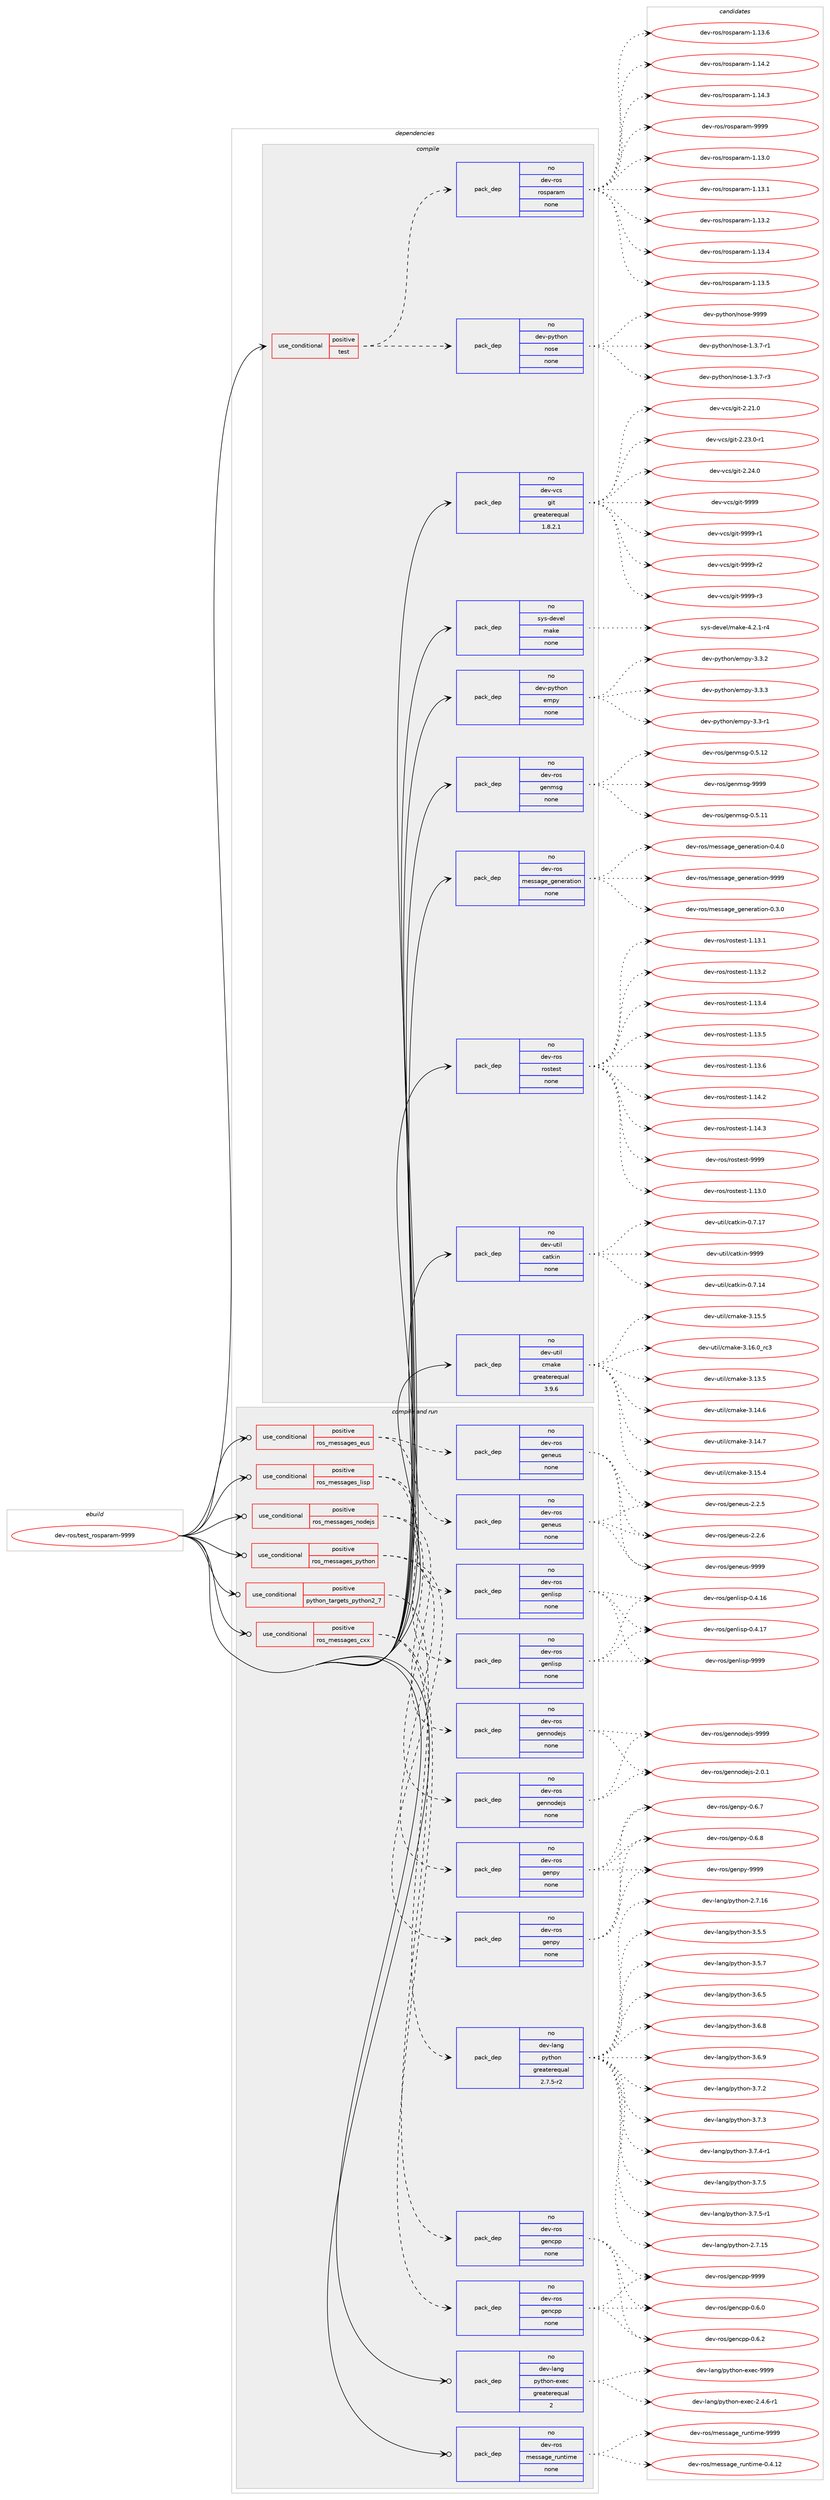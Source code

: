 digraph prolog {

# *************
# Graph options
# *************

newrank=true;
concentrate=true;
compound=true;
graph [rankdir=LR,fontname=Helvetica,fontsize=10,ranksep=1.5];#, ranksep=2.5, nodesep=0.2];
edge  [arrowhead=vee];
node  [fontname=Helvetica,fontsize=10];

# **********
# The ebuild
# **********

subgraph cluster_leftcol {
color=gray;
rank=same;
label=<<i>ebuild</i>>;
id [label="dev-ros/test_rosparam-9999", color=red, width=4, href="../dev-ros/test_rosparam-9999.svg"];
}

# ****************
# The dependencies
# ****************

subgraph cluster_midcol {
color=gray;
label=<<i>dependencies</i>>;
subgraph cluster_compile {
fillcolor="#eeeeee";
style=filled;
label=<<i>compile</i>>;
subgraph cond156001 {
dependency669852 [label=<<TABLE BORDER="0" CELLBORDER="1" CELLSPACING="0" CELLPADDING="4"><TR><TD ROWSPAN="3" CELLPADDING="10">use_conditional</TD></TR><TR><TD>positive</TD></TR><TR><TD>test</TD></TR></TABLE>>, shape=none, color=red];
subgraph pack501945 {
dependency669853 [label=<<TABLE BORDER="0" CELLBORDER="1" CELLSPACING="0" CELLPADDING="4" WIDTH="220"><TR><TD ROWSPAN="6" CELLPADDING="30">pack_dep</TD></TR><TR><TD WIDTH="110">no</TD></TR><TR><TD>dev-python</TD></TR><TR><TD>nose</TD></TR><TR><TD>none</TD></TR><TR><TD></TD></TR></TABLE>>, shape=none, color=blue];
}
dependency669852:e -> dependency669853:w [weight=20,style="dashed",arrowhead="vee"];
subgraph pack501946 {
dependency669854 [label=<<TABLE BORDER="0" CELLBORDER="1" CELLSPACING="0" CELLPADDING="4" WIDTH="220"><TR><TD ROWSPAN="6" CELLPADDING="30">pack_dep</TD></TR><TR><TD WIDTH="110">no</TD></TR><TR><TD>dev-ros</TD></TR><TR><TD>rosparam</TD></TR><TR><TD>none</TD></TR><TR><TD></TD></TR></TABLE>>, shape=none, color=blue];
}
dependency669852:e -> dependency669854:w [weight=20,style="dashed",arrowhead="vee"];
}
id:e -> dependency669852:w [weight=20,style="solid",arrowhead="vee"];
subgraph pack501947 {
dependency669855 [label=<<TABLE BORDER="0" CELLBORDER="1" CELLSPACING="0" CELLPADDING="4" WIDTH="220"><TR><TD ROWSPAN="6" CELLPADDING="30">pack_dep</TD></TR><TR><TD WIDTH="110">no</TD></TR><TR><TD>dev-python</TD></TR><TR><TD>empy</TD></TR><TR><TD>none</TD></TR><TR><TD></TD></TR></TABLE>>, shape=none, color=blue];
}
id:e -> dependency669855:w [weight=20,style="solid",arrowhead="vee"];
subgraph pack501948 {
dependency669856 [label=<<TABLE BORDER="0" CELLBORDER="1" CELLSPACING="0" CELLPADDING="4" WIDTH="220"><TR><TD ROWSPAN="6" CELLPADDING="30">pack_dep</TD></TR><TR><TD WIDTH="110">no</TD></TR><TR><TD>dev-ros</TD></TR><TR><TD>genmsg</TD></TR><TR><TD>none</TD></TR><TR><TD></TD></TR></TABLE>>, shape=none, color=blue];
}
id:e -> dependency669856:w [weight=20,style="solid",arrowhead="vee"];
subgraph pack501949 {
dependency669857 [label=<<TABLE BORDER="0" CELLBORDER="1" CELLSPACING="0" CELLPADDING="4" WIDTH="220"><TR><TD ROWSPAN="6" CELLPADDING="30">pack_dep</TD></TR><TR><TD WIDTH="110">no</TD></TR><TR><TD>dev-ros</TD></TR><TR><TD>message_generation</TD></TR><TR><TD>none</TD></TR><TR><TD></TD></TR></TABLE>>, shape=none, color=blue];
}
id:e -> dependency669857:w [weight=20,style="solid",arrowhead="vee"];
subgraph pack501950 {
dependency669858 [label=<<TABLE BORDER="0" CELLBORDER="1" CELLSPACING="0" CELLPADDING="4" WIDTH="220"><TR><TD ROWSPAN="6" CELLPADDING="30">pack_dep</TD></TR><TR><TD WIDTH="110">no</TD></TR><TR><TD>dev-ros</TD></TR><TR><TD>rostest</TD></TR><TR><TD>none</TD></TR><TR><TD></TD></TR></TABLE>>, shape=none, color=blue];
}
id:e -> dependency669858:w [weight=20,style="solid",arrowhead="vee"];
subgraph pack501951 {
dependency669859 [label=<<TABLE BORDER="0" CELLBORDER="1" CELLSPACING="0" CELLPADDING="4" WIDTH="220"><TR><TD ROWSPAN="6" CELLPADDING="30">pack_dep</TD></TR><TR><TD WIDTH="110">no</TD></TR><TR><TD>dev-util</TD></TR><TR><TD>catkin</TD></TR><TR><TD>none</TD></TR><TR><TD></TD></TR></TABLE>>, shape=none, color=blue];
}
id:e -> dependency669859:w [weight=20,style="solid",arrowhead="vee"];
subgraph pack501952 {
dependency669860 [label=<<TABLE BORDER="0" CELLBORDER="1" CELLSPACING="0" CELLPADDING="4" WIDTH="220"><TR><TD ROWSPAN="6" CELLPADDING="30">pack_dep</TD></TR><TR><TD WIDTH="110">no</TD></TR><TR><TD>dev-util</TD></TR><TR><TD>cmake</TD></TR><TR><TD>greaterequal</TD></TR><TR><TD>3.9.6</TD></TR></TABLE>>, shape=none, color=blue];
}
id:e -> dependency669860:w [weight=20,style="solid",arrowhead="vee"];
subgraph pack501953 {
dependency669861 [label=<<TABLE BORDER="0" CELLBORDER="1" CELLSPACING="0" CELLPADDING="4" WIDTH="220"><TR><TD ROWSPAN="6" CELLPADDING="30">pack_dep</TD></TR><TR><TD WIDTH="110">no</TD></TR><TR><TD>dev-vcs</TD></TR><TR><TD>git</TD></TR><TR><TD>greaterequal</TD></TR><TR><TD>1.8.2.1</TD></TR></TABLE>>, shape=none, color=blue];
}
id:e -> dependency669861:w [weight=20,style="solid",arrowhead="vee"];
subgraph pack501954 {
dependency669862 [label=<<TABLE BORDER="0" CELLBORDER="1" CELLSPACING="0" CELLPADDING="4" WIDTH="220"><TR><TD ROWSPAN="6" CELLPADDING="30">pack_dep</TD></TR><TR><TD WIDTH="110">no</TD></TR><TR><TD>sys-devel</TD></TR><TR><TD>make</TD></TR><TR><TD>none</TD></TR><TR><TD></TD></TR></TABLE>>, shape=none, color=blue];
}
id:e -> dependency669862:w [weight=20,style="solid",arrowhead="vee"];
}
subgraph cluster_compileandrun {
fillcolor="#eeeeee";
style=filled;
label=<<i>compile and run</i>>;
subgraph cond156002 {
dependency669863 [label=<<TABLE BORDER="0" CELLBORDER="1" CELLSPACING="0" CELLPADDING="4"><TR><TD ROWSPAN="3" CELLPADDING="10">use_conditional</TD></TR><TR><TD>positive</TD></TR><TR><TD>python_targets_python2_7</TD></TR></TABLE>>, shape=none, color=red];
subgraph pack501955 {
dependency669864 [label=<<TABLE BORDER="0" CELLBORDER="1" CELLSPACING="0" CELLPADDING="4" WIDTH="220"><TR><TD ROWSPAN="6" CELLPADDING="30">pack_dep</TD></TR><TR><TD WIDTH="110">no</TD></TR><TR><TD>dev-lang</TD></TR><TR><TD>python</TD></TR><TR><TD>greaterequal</TD></TR><TR><TD>2.7.5-r2</TD></TR></TABLE>>, shape=none, color=blue];
}
dependency669863:e -> dependency669864:w [weight=20,style="dashed",arrowhead="vee"];
}
id:e -> dependency669863:w [weight=20,style="solid",arrowhead="odotvee"];
subgraph cond156003 {
dependency669865 [label=<<TABLE BORDER="0" CELLBORDER="1" CELLSPACING="0" CELLPADDING="4"><TR><TD ROWSPAN="3" CELLPADDING="10">use_conditional</TD></TR><TR><TD>positive</TD></TR><TR><TD>ros_messages_cxx</TD></TR></TABLE>>, shape=none, color=red];
subgraph pack501956 {
dependency669866 [label=<<TABLE BORDER="0" CELLBORDER="1" CELLSPACING="0" CELLPADDING="4" WIDTH="220"><TR><TD ROWSPAN="6" CELLPADDING="30">pack_dep</TD></TR><TR><TD WIDTH="110">no</TD></TR><TR><TD>dev-ros</TD></TR><TR><TD>gencpp</TD></TR><TR><TD>none</TD></TR><TR><TD></TD></TR></TABLE>>, shape=none, color=blue];
}
dependency669865:e -> dependency669866:w [weight=20,style="dashed",arrowhead="vee"];
subgraph pack501957 {
dependency669867 [label=<<TABLE BORDER="0" CELLBORDER="1" CELLSPACING="0" CELLPADDING="4" WIDTH="220"><TR><TD ROWSPAN="6" CELLPADDING="30">pack_dep</TD></TR><TR><TD WIDTH="110">no</TD></TR><TR><TD>dev-ros</TD></TR><TR><TD>gencpp</TD></TR><TR><TD>none</TD></TR><TR><TD></TD></TR></TABLE>>, shape=none, color=blue];
}
dependency669865:e -> dependency669867:w [weight=20,style="dashed",arrowhead="vee"];
}
id:e -> dependency669865:w [weight=20,style="solid",arrowhead="odotvee"];
subgraph cond156004 {
dependency669868 [label=<<TABLE BORDER="0" CELLBORDER="1" CELLSPACING="0" CELLPADDING="4"><TR><TD ROWSPAN="3" CELLPADDING="10">use_conditional</TD></TR><TR><TD>positive</TD></TR><TR><TD>ros_messages_eus</TD></TR></TABLE>>, shape=none, color=red];
subgraph pack501958 {
dependency669869 [label=<<TABLE BORDER="0" CELLBORDER="1" CELLSPACING="0" CELLPADDING="4" WIDTH="220"><TR><TD ROWSPAN="6" CELLPADDING="30">pack_dep</TD></TR><TR><TD WIDTH="110">no</TD></TR><TR><TD>dev-ros</TD></TR><TR><TD>geneus</TD></TR><TR><TD>none</TD></TR><TR><TD></TD></TR></TABLE>>, shape=none, color=blue];
}
dependency669868:e -> dependency669869:w [weight=20,style="dashed",arrowhead="vee"];
subgraph pack501959 {
dependency669870 [label=<<TABLE BORDER="0" CELLBORDER="1" CELLSPACING="0" CELLPADDING="4" WIDTH="220"><TR><TD ROWSPAN="6" CELLPADDING="30">pack_dep</TD></TR><TR><TD WIDTH="110">no</TD></TR><TR><TD>dev-ros</TD></TR><TR><TD>geneus</TD></TR><TR><TD>none</TD></TR><TR><TD></TD></TR></TABLE>>, shape=none, color=blue];
}
dependency669868:e -> dependency669870:w [weight=20,style="dashed",arrowhead="vee"];
}
id:e -> dependency669868:w [weight=20,style="solid",arrowhead="odotvee"];
subgraph cond156005 {
dependency669871 [label=<<TABLE BORDER="0" CELLBORDER="1" CELLSPACING="0" CELLPADDING="4"><TR><TD ROWSPAN="3" CELLPADDING="10">use_conditional</TD></TR><TR><TD>positive</TD></TR><TR><TD>ros_messages_lisp</TD></TR></TABLE>>, shape=none, color=red];
subgraph pack501960 {
dependency669872 [label=<<TABLE BORDER="0" CELLBORDER="1" CELLSPACING="0" CELLPADDING="4" WIDTH="220"><TR><TD ROWSPAN="6" CELLPADDING="30">pack_dep</TD></TR><TR><TD WIDTH="110">no</TD></TR><TR><TD>dev-ros</TD></TR><TR><TD>genlisp</TD></TR><TR><TD>none</TD></TR><TR><TD></TD></TR></TABLE>>, shape=none, color=blue];
}
dependency669871:e -> dependency669872:w [weight=20,style="dashed",arrowhead="vee"];
subgraph pack501961 {
dependency669873 [label=<<TABLE BORDER="0" CELLBORDER="1" CELLSPACING="0" CELLPADDING="4" WIDTH="220"><TR><TD ROWSPAN="6" CELLPADDING="30">pack_dep</TD></TR><TR><TD WIDTH="110">no</TD></TR><TR><TD>dev-ros</TD></TR><TR><TD>genlisp</TD></TR><TR><TD>none</TD></TR><TR><TD></TD></TR></TABLE>>, shape=none, color=blue];
}
dependency669871:e -> dependency669873:w [weight=20,style="dashed",arrowhead="vee"];
}
id:e -> dependency669871:w [weight=20,style="solid",arrowhead="odotvee"];
subgraph cond156006 {
dependency669874 [label=<<TABLE BORDER="0" CELLBORDER="1" CELLSPACING="0" CELLPADDING="4"><TR><TD ROWSPAN="3" CELLPADDING="10">use_conditional</TD></TR><TR><TD>positive</TD></TR><TR><TD>ros_messages_nodejs</TD></TR></TABLE>>, shape=none, color=red];
subgraph pack501962 {
dependency669875 [label=<<TABLE BORDER="0" CELLBORDER="1" CELLSPACING="0" CELLPADDING="4" WIDTH="220"><TR><TD ROWSPAN="6" CELLPADDING="30">pack_dep</TD></TR><TR><TD WIDTH="110">no</TD></TR><TR><TD>dev-ros</TD></TR><TR><TD>gennodejs</TD></TR><TR><TD>none</TD></TR><TR><TD></TD></TR></TABLE>>, shape=none, color=blue];
}
dependency669874:e -> dependency669875:w [weight=20,style="dashed",arrowhead="vee"];
subgraph pack501963 {
dependency669876 [label=<<TABLE BORDER="0" CELLBORDER="1" CELLSPACING="0" CELLPADDING="4" WIDTH="220"><TR><TD ROWSPAN="6" CELLPADDING="30">pack_dep</TD></TR><TR><TD WIDTH="110">no</TD></TR><TR><TD>dev-ros</TD></TR><TR><TD>gennodejs</TD></TR><TR><TD>none</TD></TR><TR><TD></TD></TR></TABLE>>, shape=none, color=blue];
}
dependency669874:e -> dependency669876:w [weight=20,style="dashed",arrowhead="vee"];
}
id:e -> dependency669874:w [weight=20,style="solid",arrowhead="odotvee"];
subgraph cond156007 {
dependency669877 [label=<<TABLE BORDER="0" CELLBORDER="1" CELLSPACING="0" CELLPADDING="4"><TR><TD ROWSPAN="3" CELLPADDING="10">use_conditional</TD></TR><TR><TD>positive</TD></TR><TR><TD>ros_messages_python</TD></TR></TABLE>>, shape=none, color=red];
subgraph pack501964 {
dependency669878 [label=<<TABLE BORDER="0" CELLBORDER="1" CELLSPACING="0" CELLPADDING="4" WIDTH="220"><TR><TD ROWSPAN="6" CELLPADDING="30">pack_dep</TD></TR><TR><TD WIDTH="110">no</TD></TR><TR><TD>dev-ros</TD></TR><TR><TD>genpy</TD></TR><TR><TD>none</TD></TR><TR><TD></TD></TR></TABLE>>, shape=none, color=blue];
}
dependency669877:e -> dependency669878:w [weight=20,style="dashed",arrowhead="vee"];
subgraph pack501965 {
dependency669879 [label=<<TABLE BORDER="0" CELLBORDER="1" CELLSPACING="0" CELLPADDING="4" WIDTH="220"><TR><TD ROWSPAN="6" CELLPADDING="30">pack_dep</TD></TR><TR><TD WIDTH="110">no</TD></TR><TR><TD>dev-ros</TD></TR><TR><TD>genpy</TD></TR><TR><TD>none</TD></TR><TR><TD></TD></TR></TABLE>>, shape=none, color=blue];
}
dependency669877:e -> dependency669879:w [weight=20,style="dashed",arrowhead="vee"];
}
id:e -> dependency669877:w [weight=20,style="solid",arrowhead="odotvee"];
subgraph pack501966 {
dependency669880 [label=<<TABLE BORDER="0" CELLBORDER="1" CELLSPACING="0" CELLPADDING="4" WIDTH="220"><TR><TD ROWSPAN="6" CELLPADDING="30">pack_dep</TD></TR><TR><TD WIDTH="110">no</TD></TR><TR><TD>dev-lang</TD></TR><TR><TD>python-exec</TD></TR><TR><TD>greaterequal</TD></TR><TR><TD>2</TD></TR></TABLE>>, shape=none, color=blue];
}
id:e -> dependency669880:w [weight=20,style="solid",arrowhead="odotvee"];
subgraph pack501967 {
dependency669881 [label=<<TABLE BORDER="0" CELLBORDER="1" CELLSPACING="0" CELLPADDING="4" WIDTH="220"><TR><TD ROWSPAN="6" CELLPADDING="30">pack_dep</TD></TR><TR><TD WIDTH="110">no</TD></TR><TR><TD>dev-ros</TD></TR><TR><TD>message_runtime</TD></TR><TR><TD>none</TD></TR><TR><TD></TD></TR></TABLE>>, shape=none, color=blue];
}
id:e -> dependency669881:w [weight=20,style="solid",arrowhead="odotvee"];
}
subgraph cluster_run {
fillcolor="#eeeeee";
style=filled;
label=<<i>run</i>>;
}
}

# **************
# The candidates
# **************

subgraph cluster_choices {
rank=same;
color=gray;
label=<<i>candidates</i>>;

subgraph choice501945 {
color=black;
nodesep=1;
choice10010111845112121116104111110471101111151014549465146554511449 [label="dev-python/nose-1.3.7-r1", color=red, width=4,href="../dev-python/nose-1.3.7-r1.svg"];
choice10010111845112121116104111110471101111151014549465146554511451 [label="dev-python/nose-1.3.7-r3", color=red, width=4,href="../dev-python/nose-1.3.7-r3.svg"];
choice10010111845112121116104111110471101111151014557575757 [label="dev-python/nose-9999", color=red, width=4,href="../dev-python/nose-9999.svg"];
dependency669853:e -> choice10010111845112121116104111110471101111151014549465146554511449:w [style=dotted,weight="100"];
dependency669853:e -> choice10010111845112121116104111110471101111151014549465146554511451:w [style=dotted,weight="100"];
dependency669853:e -> choice10010111845112121116104111110471101111151014557575757:w [style=dotted,weight="100"];
}
subgraph choice501946 {
color=black;
nodesep=1;
choice1001011184511411111547114111115112971149710945494649514648 [label="dev-ros/rosparam-1.13.0", color=red, width=4,href="../dev-ros/rosparam-1.13.0.svg"];
choice1001011184511411111547114111115112971149710945494649514649 [label="dev-ros/rosparam-1.13.1", color=red, width=4,href="../dev-ros/rosparam-1.13.1.svg"];
choice1001011184511411111547114111115112971149710945494649514650 [label="dev-ros/rosparam-1.13.2", color=red, width=4,href="../dev-ros/rosparam-1.13.2.svg"];
choice1001011184511411111547114111115112971149710945494649514652 [label="dev-ros/rosparam-1.13.4", color=red, width=4,href="../dev-ros/rosparam-1.13.4.svg"];
choice1001011184511411111547114111115112971149710945494649514653 [label="dev-ros/rosparam-1.13.5", color=red, width=4,href="../dev-ros/rosparam-1.13.5.svg"];
choice1001011184511411111547114111115112971149710945494649514654 [label="dev-ros/rosparam-1.13.6", color=red, width=4,href="../dev-ros/rosparam-1.13.6.svg"];
choice1001011184511411111547114111115112971149710945494649524650 [label="dev-ros/rosparam-1.14.2", color=red, width=4,href="../dev-ros/rosparam-1.14.2.svg"];
choice1001011184511411111547114111115112971149710945494649524651 [label="dev-ros/rosparam-1.14.3", color=red, width=4,href="../dev-ros/rosparam-1.14.3.svg"];
choice100101118451141111154711411111511297114971094557575757 [label="dev-ros/rosparam-9999", color=red, width=4,href="../dev-ros/rosparam-9999.svg"];
dependency669854:e -> choice1001011184511411111547114111115112971149710945494649514648:w [style=dotted,weight="100"];
dependency669854:e -> choice1001011184511411111547114111115112971149710945494649514649:w [style=dotted,weight="100"];
dependency669854:e -> choice1001011184511411111547114111115112971149710945494649514650:w [style=dotted,weight="100"];
dependency669854:e -> choice1001011184511411111547114111115112971149710945494649514652:w [style=dotted,weight="100"];
dependency669854:e -> choice1001011184511411111547114111115112971149710945494649514653:w [style=dotted,weight="100"];
dependency669854:e -> choice1001011184511411111547114111115112971149710945494649514654:w [style=dotted,weight="100"];
dependency669854:e -> choice1001011184511411111547114111115112971149710945494649524650:w [style=dotted,weight="100"];
dependency669854:e -> choice1001011184511411111547114111115112971149710945494649524651:w [style=dotted,weight="100"];
dependency669854:e -> choice100101118451141111154711411111511297114971094557575757:w [style=dotted,weight="100"];
}
subgraph choice501947 {
color=black;
nodesep=1;
choice1001011184511212111610411111047101109112121455146514511449 [label="dev-python/empy-3.3-r1", color=red, width=4,href="../dev-python/empy-3.3-r1.svg"];
choice1001011184511212111610411111047101109112121455146514650 [label="dev-python/empy-3.3.2", color=red, width=4,href="../dev-python/empy-3.3.2.svg"];
choice1001011184511212111610411111047101109112121455146514651 [label="dev-python/empy-3.3.3", color=red, width=4,href="../dev-python/empy-3.3.3.svg"];
dependency669855:e -> choice1001011184511212111610411111047101109112121455146514511449:w [style=dotted,weight="100"];
dependency669855:e -> choice1001011184511212111610411111047101109112121455146514650:w [style=dotted,weight="100"];
dependency669855:e -> choice1001011184511212111610411111047101109112121455146514651:w [style=dotted,weight="100"];
}
subgraph choice501948 {
color=black;
nodesep=1;
choice100101118451141111154710310111010911510345484653464949 [label="dev-ros/genmsg-0.5.11", color=red, width=4,href="../dev-ros/genmsg-0.5.11.svg"];
choice100101118451141111154710310111010911510345484653464950 [label="dev-ros/genmsg-0.5.12", color=red, width=4,href="../dev-ros/genmsg-0.5.12.svg"];
choice10010111845114111115471031011101091151034557575757 [label="dev-ros/genmsg-9999", color=red, width=4,href="../dev-ros/genmsg-9999.svg"];
dependency669856:e -> choice100101118451141111154710310111010911510345484653464949:w [style=dotted,weight="100"];
dependency669856:e -> choice100101118451141111154710310111010911510345484653464950:w [style=dotted,weight="100"];
dependency669856:e -> choice10010111845114111115471031011101091151034557575757:w [style=dotted,weight="100"];
}
subgraph choice501949 {
color=black;
nodesep=1;
choice1001011184511411111547109101115115971031019510310111010111497116105111110454846514648 [label="dev-ros/message_generation-0.3.0", color=red, width=4,href="../dev-ros/message_generation-0.3.0.svg"];
choice1001011184511411111547109101115115971031019510310111010111497116105111110454846524648 [label="dev-ros/message_generation-0.4.0", color=red, width=4,href="../dev-ros/message_generation-0.4.0.svg"];
choice10010111845114111115471091011151159710310195103101110101114971161051111104557575757 [label="dev-ros/message_generation-9999", color=red, width=4,href="../dev-ros/message_generation-9999.svg"];
dependency669857:e -> choice1001011184511411111547109101115115971031019510310111010111497116105111110454846514648:w [style=dotted,weight="100"];
dependency669857:e -> choice1001011184511411111547109101115115971031019510310111010111497116105111110454846524648:w [style=dotted,weight="100"];
dependency669857:e -> choice10010111845114111115471091011151159710310195103101110101114971161051111104557575757:w [style=dotted,weight="100"];
}
subgraph choice501950 {
color=black;
nodesep=1;
choice100101118451141111154711411111511610111511645494649514648 [label="dev-ros/rostest-1.13.0", color=red, width=4,href="../dev-ros/rostest-1.13.0.svg"];
choice100101118451141111154711411111511610111511645494649514649 [label="dev-ros/rostest-1.13.1", color=red, width=4,href="../dev-ros/rostest-1.13.1.svg"];
choice100101118451141111154711411111511610111511645494649514650 [label="dev-ros/rostest-1.13.2", color=red, width=4,href="../dev-ros/rostest-1.13.2.svg"];
choice100101118451141111154711411111511610111511645494649514652 [label="dev-ros/rostest-1.13.4", color=red, width=4,href="../dev-ros/rostest-1.13.4.svg"];
choice100101118451141111154711411111511610111511645494649514653 [label="dev-ros/rostest-1.13.5", color=red, width=4,href="../dev-ros/rostest-1.13.5.svg"];
choice100101118451141111154711411111511610111511645494649514654 [label="dev-ros/rostest-1.13.6", color=red, width=4,href="../dev-ros/rostest-1.13.6.svg"];
choice100101118451141111154711411111511610111511645494649524650 [label="dev-ros/rostest-1.14.2", color=red, width=4,href="../dev-ros/rostest-1.14.2.svg"];
choice100101118451141111154711411111511610111511645494649524651 [label="dev-ros/rostest-1.14.3", color=red, width=4,href="../dev-ros/rostest-1.14.3.svg"];
choice10010111845114111115471141111151161011151164557575757 [label="dev-ros/rostest-9999", color=red, width=4,href="../dev-ros/rostest-9999.svg"];
dependency669858:e -> choice100101118451141111154711411111511610111511645494649514648:w [style=dotted,weight="100"];
dependency669858:e -> choice100101118451141111154711411111511610111511645494649514649:w [style=dotted,weight="100"];
dependency669858:e -> choice100101118451141111154711411111511610111511645494649514650:w [style=dotted,weight="100"];
dependency669858:e -> choice100101118451141111154711411111511610111511645494649514652:w [style=dotted,weight="100"];
dependency669858:e -> choice100101118451141111154711411111511610111511645494649514653:w [style=dotted,weight="100"];
dependency669858:e -> choice100101118451141111154711411111511610111511645494649514654:w [style=dotted,weight="100"];
dependency669858:e -> choice100101118451141111154711411111511610111511645494649524650:w [style=dotted,weight="100"];
dependency669858:e -> choice100101118451141111154711411111511610111511645494649524651:w [style=dotted,weight="100"];
dependency669858:e -> choice10010111845114111115471141111151161011151164557575757:w [style=dotted,weight="100"];
}
subgraph choice501951 {
color=black;
nodesep=1;
choice1001011184511711610510847999711610710511045484655464952 [label="dev-util/catkin-0.7.14", color=red, width=4,href="../dev-util/catkin-0.7.14.svg"];
choice1001011184511711610510847999711610710511045484655464955 [label="dev-util/catkin-0.7.17", color=red, width=4,href="../dev-util/catkin-0.7.17.svg"];
choice100101118451171161051084799971161071051104557575757 [label="dev-util/catkin-9999", color=red, width=4,href="../dev-util/catkin-9999.svg"];
dependency669859:e -> choice1001011184511711610510847999711610710511045484655464952:w [style=dotted,weight="100"];
dependency669859:e -> choice1001011184511711610510847999711610710511045484655464955:w [style=dotted,weight="100"];
dependency669859:e -> choice100101118451171161051084799971161071051104557575757:w [style=dotted,weight="100"];
}
subgraph choice501952 {
color=black;
nodesep=1;
choice1001011184511711610510847991099710710145514649514653 [label="dev-util/cmake-3.13.5", color=red, width=4,href="../dev-util/cmake-3.13.5.svg"];
choice1001011184511711610510847991099710710145514649524654 [label="dev-util/cmake-3.14.6", color=red, width=4,href="../dev-util/cmake-3.14.6.svg"];
choice1001011184511711610510847991099710710145514649524655 [label="dev-util/cmake-3.14.7", color=red, width=4,href="../dev-util/cmake-3.14.7.svg"];
choice1001011184511711610510847991099710710145514649534652 [label="dev-util/cmake-3.15.4", color=red, width=4,href="../dev-util/cmake-3.15.4.svg"];
choice1001011184511711610510847991099710710145514649534653 [label="dev-util/cmake-3.15.5", color=red, width=4,href="../dev-util/cmake-3.15.5.svg"];
choice1001011184511711610510847991099710710145514649544648951149951 [label="dev-util/cmake-3.16.0_rc3", color=red, width=4,href="../dev-util/cmake-3.16.0_rc3.svg"];
dependency669860:e -> choice1001011184511711610510847991099710710145514649514653:w [style=dotted,weight="100"];
dependency669860:e -> choice1001011184511711610510847991099710710145514649524654:w [style=dotted,weight="100"];
dependency669860:e -> choice1001011184511711610510847991099710710145514649524655:w [style=dotted,weight="100"];
dependency669860:e -> choice1001011184511711610510847991099710710145514649534652:w [style=dotted,weight="100"];
dependency669860:e -> choice1001011184511711610510847991099710710145514649534653:w [style=dotted,weight="100"];
dependency669860:e -> choice1001011184511711610510847991099710710145514649544648951149951:w [style=dotted,weight="100"];
}
subgraph choice501953 {
color=black;
nodesep=1;
choice10010111845118991154710310511645504650494648 [label="dev-vcs/git-2.21.0", color=red, width=4,href="../dev-vcs/git-2.21.0.svg"];
choice100101118451189911547103105116455046505146484511449 [label="dev-vcs/git-2.23.0-r1", color=red, width=4,href="../dev-vcs/git-2.23.0-r1.svg"];
choice10010111845118991154710310511645504650524648 [label="dev-vcs/git-2.24.0", color=red, width=4,href="../dev-vcs/git-2.24.0.svg"];
choice1001011184511899115471031051164557575757 [label="dev-vcs/git-9999", color=red, width=4,href="../dev-vcs/git-9999.svg"];
choice10010111845118991154710310511645575757574511449 [label="dev-vcs/git-9999-r1", color=red, width=4,href="../dev-vcs/git-9999-r1.svg"];
choice10010111845118991154710310511645575757574511450 [label="dev-vcs/git-9999-r2", color=red, width=4,href="../dev-vcs/git-9999-r2.svg"];
choice10010111845118991154710310511645575757574511451 [label="dev-vcs/git-9999-r3", color=red, width=4,href="../dev-vcs/git-9999-r3.svg"];
dependency669861:e -> choice10010111845118991154710310511645504650494648:w [style=dotted,weight="100"];
dependency669861:e -> choice100101118451189911547103105116455046505146484511449:w [style=dotted,weight="100"];
dependency669861:e -> choice10010111845118991154710310511645504650524648:w [style=dotted,weight="100"];
dependency669861:e -> choice1001011184511899115471031051164557575757:w [style=dotted,weight="100"];
dependency669861:e -> choice10010111845118991154710310511645575757574511449:w [style=dotted,weight="100"];
dependency669861:e -> choice10010111845118991154710310511645575757574511450:w [style=dotted,weight="100"];
dependency669861:e -> choice10010111845118991154710310511645575757574511451:w [style=dotted,weight="100"];
}
subgraph choice501954 {
color=black;
nodesep=1;
choice1151211154510010111810110847109971071014552465046494511452 [label="sys-devel/make-4.2.1-r4", color=red, width=4,href="../sys-devel/make-4.2.1-r4.svg"];
dependency669862:e -> choice1151211154510010111810110847109971071014552465046494511452:w [style=dotted,weight="100"];
}
subgraph choice501955 {
color=black;
nodesep=1;
choice10010111845108971101034711212111610411111045504655464953 [label="dev-lang/python-2.7.15", color=red, width=4,href="../dev-lang/python-2.7.15.svg"];
choice10010111845108971101034711212111610411111045504655464954 [label="dev-lang/python-2.7.16", color=red, width=4,href="../dev-lang/python-2.7.16.svg"];
choice100101118451089711010347112121116104111110455146534653 [label="dev-lang/python-3.5.5", color=red, width=4,href="../dev-lang/python-3.5.5.svg"];
choice100101118451089711010347112121116104111110455146534655 [label="dev-lang/python-3.5.7", color=red, width=4,href="../dev-lang/python-3.5.7.svg"];
choice100101118451089711010347112121116104111110455146544653 [label="dev-lang/python-3.6.5", color=red, width=4,href="../dev-lang/python-3.6.5.svg"];
choice100101118451089711010347112121116104111110455146544656 [label="dev-lang/python-3.6.8", color=red, width=4,href="../dev-lang/python-3.6.8.svg"];
choice100101118451089711010347112121116104111110455146544657 [label="dev-lang/python-3.6.9", color=red, width=4,href="../dev-lang/python-3.6.9.svg"];
choice100101118451089711010347112121116104111110455146554650 [label="dev-lang/python-3.7.2", color=red, width=4,href="../dev-lang/python-3.7.2.svg"];
choice100101118451089711010347112121116104111110455146554651 [label="dev-lang/python-3.7.3", color=red, width=4,href="../dev-lang/python-3.7.3.svg"];
choice1001011184510897110103471121211161041111104551465546524511449 [label="dev-lang/python-3.7.4-r1", color=red, width=4,href="../dev-lang/python-3.7.4-r1.svg"];
choice100101118451089711010347112121116104111110455146554653 [label="dev-lang/python-3.7.5", color=red, width=4,href="../dev-lang/python-3.7.5.svg"];
choice1001011184510897110103471121211161041111104551465546534511449 [label="dev-lang/python-3.7.5-r1", color=red, width=4,href="../dev-lang/python-3.7.5-r1.svg"];
dependency669864:e -> choice10010111845108971101034711212111610411111045504655464953:w [style=dotted,weight="100"];
dependency669864:e -> choice10010111845108971101034711212111610411111045504655464954:w [style=dotted,weight="100"];
dependency669864:e -> choice100101118451089711010347112121116104111110455146534653:w [style=dotted,weight="100"];
dependency669864:e -> choice100101118451089711010347112121116104111110455146534655:w [style=dotted,weight="100"];
dependency669864:e -> choice100101118451089711010347112121116104111110455146544653:w [style=dotted,weight="100"];
dependency669864:e -> choice100101118451089711010347112121116104111110455146544656:w [style=dotted,weight="100"];
dependency669864:e -> choice100101118451089711010347112121116104111110455146544657:w [style=dotted,weight="100"];
dependency669864:e -> choice100101118451089711010347112121116104111110455146554650:w [style=dotted,weight="100"];
dependency669864:e -> choice100101118451089711010347112121116104111110455146554651:w [style=dotted,weight="100"];
dependency669864:e -> choice1001011184510897110103471121211161041111104551465546524511449:w [style=dotted,weight="100"];
dependency669864:e -> choice100101118451089711010347112121116104111110455146554653:w [style=dotted,weight="100"];
dependency669864:e -> choice1001011184510897110103471121211161041111104551465546534511449:w [style=dotted,weight="100"];
}
subgraph choice501956 {
color=black;
nodesep=1;
choice100101118451141111154710310111099112112454846544648 [label="dev-ros/gencpp-0.6.0", color=red, width=4,href="../dev-ros/gencpp-0.6.0.svg"];
choice100101118451141111154710310111099112112454846544650 [label="dev-ros/gencpp-0.6.2", color=red, width=4,href="../dev-ros/gencpp-0.6.2.svg"];
choice1001011184511411111547103101110991121124557575757 [label="dev-ros/gencpp-9999", color=red, width=4,href="../dev-ros/gencpp-9999.svg"];
dependency669866:e -> choice100101118451141111154710310111099112112454846544648:w [style=dotted,weight="100"];
dependency669866:e -> choice100101118451141111154710310111099112112454846544650:w [style=dotted,weight="100"];
dependency669866:e -> choice1001011184511411111547103101110991121124557575757:w [style=dotted,weight="100"];
}
subgraph choice501957 {
color=black;
nodesep=1;
choice100101118451141111154710310111099112112454846544648 [label="dev-ros/gencpp-0.6.0", color=red, width=4,href="../dev-ros/gencpp-0.6.0.svg"];
choice100101118451141111154710310111099112112454846544650 [label="dev-ros/gencpp-0.6.2", color=red, width=4,href="../dev-ros/gencpp-0.6.2.svg"];
choice1001011184511411111547103101110991121124557575757 [label="dev-ros/gencpp-9999", color=red, width=4,href="../dev-ros/gencpp-9999.svg"];
dependency669867:e -> choice100101118451141111154710310111099112112454846544648:w [style=dotted,weight="100"];
dependency669867:e -> choice100101118451141111154710310111099112112454846544650:w [style=dotted,weight="100"];
dependency669867:e -> choice1001011184511411111547103101110991121124557575757:w [style=dotted,weight="100"];
}
subgraph choice501958 {
color=black;
nodesep=1;
choice1001011184511411111547103101110101117115455046504653 [label="dev-ros/geneus-2.2.5", color=red, width=4,href="../dev-ros/geneus-2.2.5.svg"];
choice1001011184511411111547103101110101117115455046504654 [label="dev-ros/geneus-2.2.6", color=red, width=4,href="../dev-ros/geneus-2.2.6.svg"];
choice10010111845114111115471031011101011171154557575757 [label="dev-ros/geneus-9999", color=red, width=4,href="../dev-ros/geneus-9999.svg"];
dependency669869:e -> choice1001011184511411111547103101110101117115455046504653:w [style=dotted,weight="100"];
dependency669869:e -> choice1001011184511411111547103101110101117115455046504654:w [style=dotted,weight="100"];
dependency669869:e -> choice10010111845114111115471031011101011171154557575757:w [style=dotted,weight="100"];
}
subgraph choice501959 {
color=black;
nodesep=1;
choice1001011184511411111547103101110101117115455046504653 [label="dev-ros/geneus-2.2.5", color=red, width=4,href="../dev-ros/geneus-2.2.5.svg"];
choice1001011184511411111547103101110101117115455046504654 [label="dev-ros/geneus-2.2.6", color=red, width=4,href="../dev-ros/geneus-2.2.6.svg"];
choice10010111845114111115471031011101011171154557575757 [label="dev-ros/geneus-9999", color=red, width=4,href="../dev-ros/geneus-9999.svg"];
dependency669870:e -> choice1001011184511411111547103101110101117115455046504653:w [style=dotted,weight="100"];
dependency669870:e -> choice1001011184511411111547103101110101117115455046504654:w [style=dotted,weight="100"];
dependency669870:e -> choice10010111845114111115471031011101011171154557575757:w [style=dotted,weight="100"];
}
subgraph choice501960 {
color=black;
nodesep=1;
choice100101118451141111154710310111010810511511245484652464954 [label="dev-ros/genlisp-0.4.16", color=red, width=4,href="../dev-ros/genlisp-0.4.16.svg"];
choice100101118451141111154710310111010810511511245484652464955 [label="dev-ros/genlisp-0.4.17", color=red, width=4,href="../dev-ros/genlisp-0.4.17.svg"];
choice10010111845114111115471031011101081051151124557575757 [label="dev-ros/genlisp-9999", color=red, width=4,href="../dev-ros/genlisp-9999.svg"];
dependency669872:e -> choice100101118451141111154710310111010810511511245484652464954:w [style=dotted,weight="100"];
dependency669872:e -> choice100101118451141111154710310111010810511511245484652464955:w [style=dotted,weight="100"];
dependency669872:e -> choice10010111845114111115471031011101081051151124557575757:w [style=dotted,weight="100"];
}
subgraph choice501961 {
color=black;
nodesep=1;
choice100101118451141111154710310111010810511511245484652464954 [label="dev-ros/genlisp-0.4.16", color=red, width=4,href="../dev-ros/genlisp-0.4.16.svg"];
choice100101118451141111154710310111010810511511245484652464955 [label="dev-ros/genlisp-0.4.17", color=red, width=4,href="../dev-ros/genlisp-0.4.17.svg"];
choice10010111845114111115471031011101081051151124557575757 [label="dev-ros/genlisp-9999", color=red, width=4,href="../dev-ros/genlisp-9999.svg"];
dependency669873:e -> choice100101118451141111154710310111010810511511245484652464954:w [style=dotted,weight="100"];
dependency669873:e -> choice100101118451141111154710310111010810511511245484652464955:w [style=dotted,weight="100"];
dependency669873:e -> choice10010111845114111115471031011101081051151124557575757:w [style=dotted,weight="100"];
}
subgraph choice501962 {
color=black;
nodesep=1;
choice1001011184511411111547103101110110111100101106115455046484649 [label="dev-ros/gennodejs-2.0.1", color=red, width=4,href="../dev-ros/gennodejs-2.0.1.svg"];
choice10010111845114111115471031011101101111001011061154557575757 [label="dev-ros/gennodejs-9999", color=red, width=4,href="../dev-ros/gennodejs-9999.svg"];
dependency669875:e -> choice1001011184511411111547103101110110111100101106115455046484649:w [style=dotted,weight="100"];
dependency669875:e -> choice10010111845114111115471031011101101111001011061154557575757:w [style=dotted,weight="100"];
}
subgraph choice501963 {
color=black;
nodesep=1;
choice1001011184511411111547103101110110111100101106115455046484649 [label="dev-ros/gennodejs-2.0.1", color=red, width=4,href="../dev-ros/gennodejs-2.0.1.svg"];
choice10010111845114111115471031011101101111001011061154557575757 [label="dev-ros/gennodejs-9999", color=red, width=4,href="../dev-ros/gennodejs-9999.svg"];
dependency669876:e -> choice1001011184511411111547103101110110111100101106115455046484649:w [style=dotted,weight="100"];
dependency669876:e -> choice10010111845114111115471031011101101111001011061154557575757:w [style=dotted,weight="100"];
}
subgraph choice501964 {
color=black;
nodesep=1;
choice1001011184511411111547103101110112121454846544655 [label="dev-ros/genpy-0.6.7", color=red, width=4,href="../dev-ros/genpy-0.6.7.svg"];
choice1001011184511411111547103101110112121454846544656 [label="dev-ros/genpy-0.6.8", color=red, width=4,href="../dev-ros/genpy-0.6.8.svg"];
choice10010111845114111115471031011101121214557575757 [label="dev-ros/genpy-9999", color=red, width=4,href="../dev-ros/genpy-9999.svg"];
dependency669878:e -> choice1001011184511411111547103101110112121454846544655:w [style=dotted,weight="100"];
dependency669878:e -> choice1001011184511411111547103101110112121454846544656:w [style=dotted,weight="100"];
dependency669878:e -> choice10010111845114111115471031011101121214557575757:w [style=dotted,weight="100"];
}
subgraph choice501965 {
color=black;
nodesep=1;
choice1001011184511411111547103101110112121454846544655 [label="dev-ros/genpy-0.6.7", color=red, width=4,href="../dev-ros/genpy-0.6.7.svg"];
choice1001011184511411111547103101110112121454846544656 [label="dev-ros/genpy-0.6.8", color=red, width=4,href="../dev-ros/genpy-0.6.8.svg"];
choice10010111845114111115471031011101121214557575757 [label="dev-ros/genpy-9999", color=red, width=4,href="../dev-ros/genpy-9999.svg"];
dependency669879:e -> choice1001011184511411111547103101110112121454846544655:w [style=dotted,weight="100"];
dependency669879:e -> choice1001011184511411111547103101110112121454846544656:w [style=dotted,weight="100"];
dependency669879:e -> choice10010111845114111115471031011101121214557575757:w [style=dotted,weight="100"];
}
subgraph choice501966 {
color=black;
nodesep=1;
choice10010111845108971101034711212111610411111045101120101994550465246544511449 [label="dev-lang/python-exec-2.4.6-r1", color=red, width=4,href="../dev-lang/python-exec-2.4.6-r1.svg"];
choice10010111845108971101034711212111610411111045101120101994557575757 [label="dev-lang/python-exec-9999", color=red, width=4,href="../dev-lang/python-exec-9999.svg"];
dependency669880:e -> choice10010111845108971101034711212111610411111045101120101994550465246544511449:w [style=dotted,weight="100"];
dependency669880:e -> choice10010111845108971101034711212111610411111045101120101994557575757:w [style=dotted,weight="100"];
}
subgraph choice501967 {
color=black;
nodesep=1;
choice1001011184511411111547109101115115971031019511411711011610510910145484652464950 [label="dev-ros/message_runtime-0.4.12", color=red, width=4,href="../dev-ros/message_runtime-0.4.12.svg"];
choice100101118451141111154710910111511597103101951141171101161051091014557575757 [label="dev-ros/message_runtime-9999", color=red, width=4,href="../dev-ros/message_runtime-9999.svg"];
dependency669881:e -> choice1001011184511411111547109101115115971031019511411711011610510910145484652464950:w [style=dotted,weight="100"];
dependency669881:e -> choice100101118451141111154710910111511597103101951141171101161051091014557575757:w [style=dotted,weight="100"];
}
}

}
